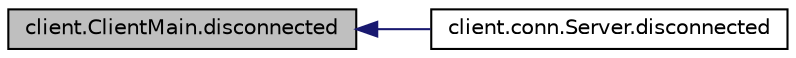 digraph "client.ClientMain.disconnected"
{
  edge [fontname="Helvetica",fontsize="10",labelfontname="Helvetica",labelfontsize="10"];
  node [fontname="Helvetica",fontsize="10",shape=record];
  rankdir="LR";
  Node19 [label="client.ClientMain.disconnected",height=0.2,width=0.4,color="black", fillcolor="grey75", style="filled", fontcolor="black"];
  Node19 -> Node20 [dir="back",color="midnightblue",fontsize="10",style="solid",fontname="Helvetica"];
  Node20 [label="client.conn.Server.disconnected",height=0.2,width=0.4,color="black", fillcolor="white", style="filled",URL="$classclient_1_1conn_1_1_server.html#ae2a0ab226b1622da8e19137fb89bdc81"];
}
